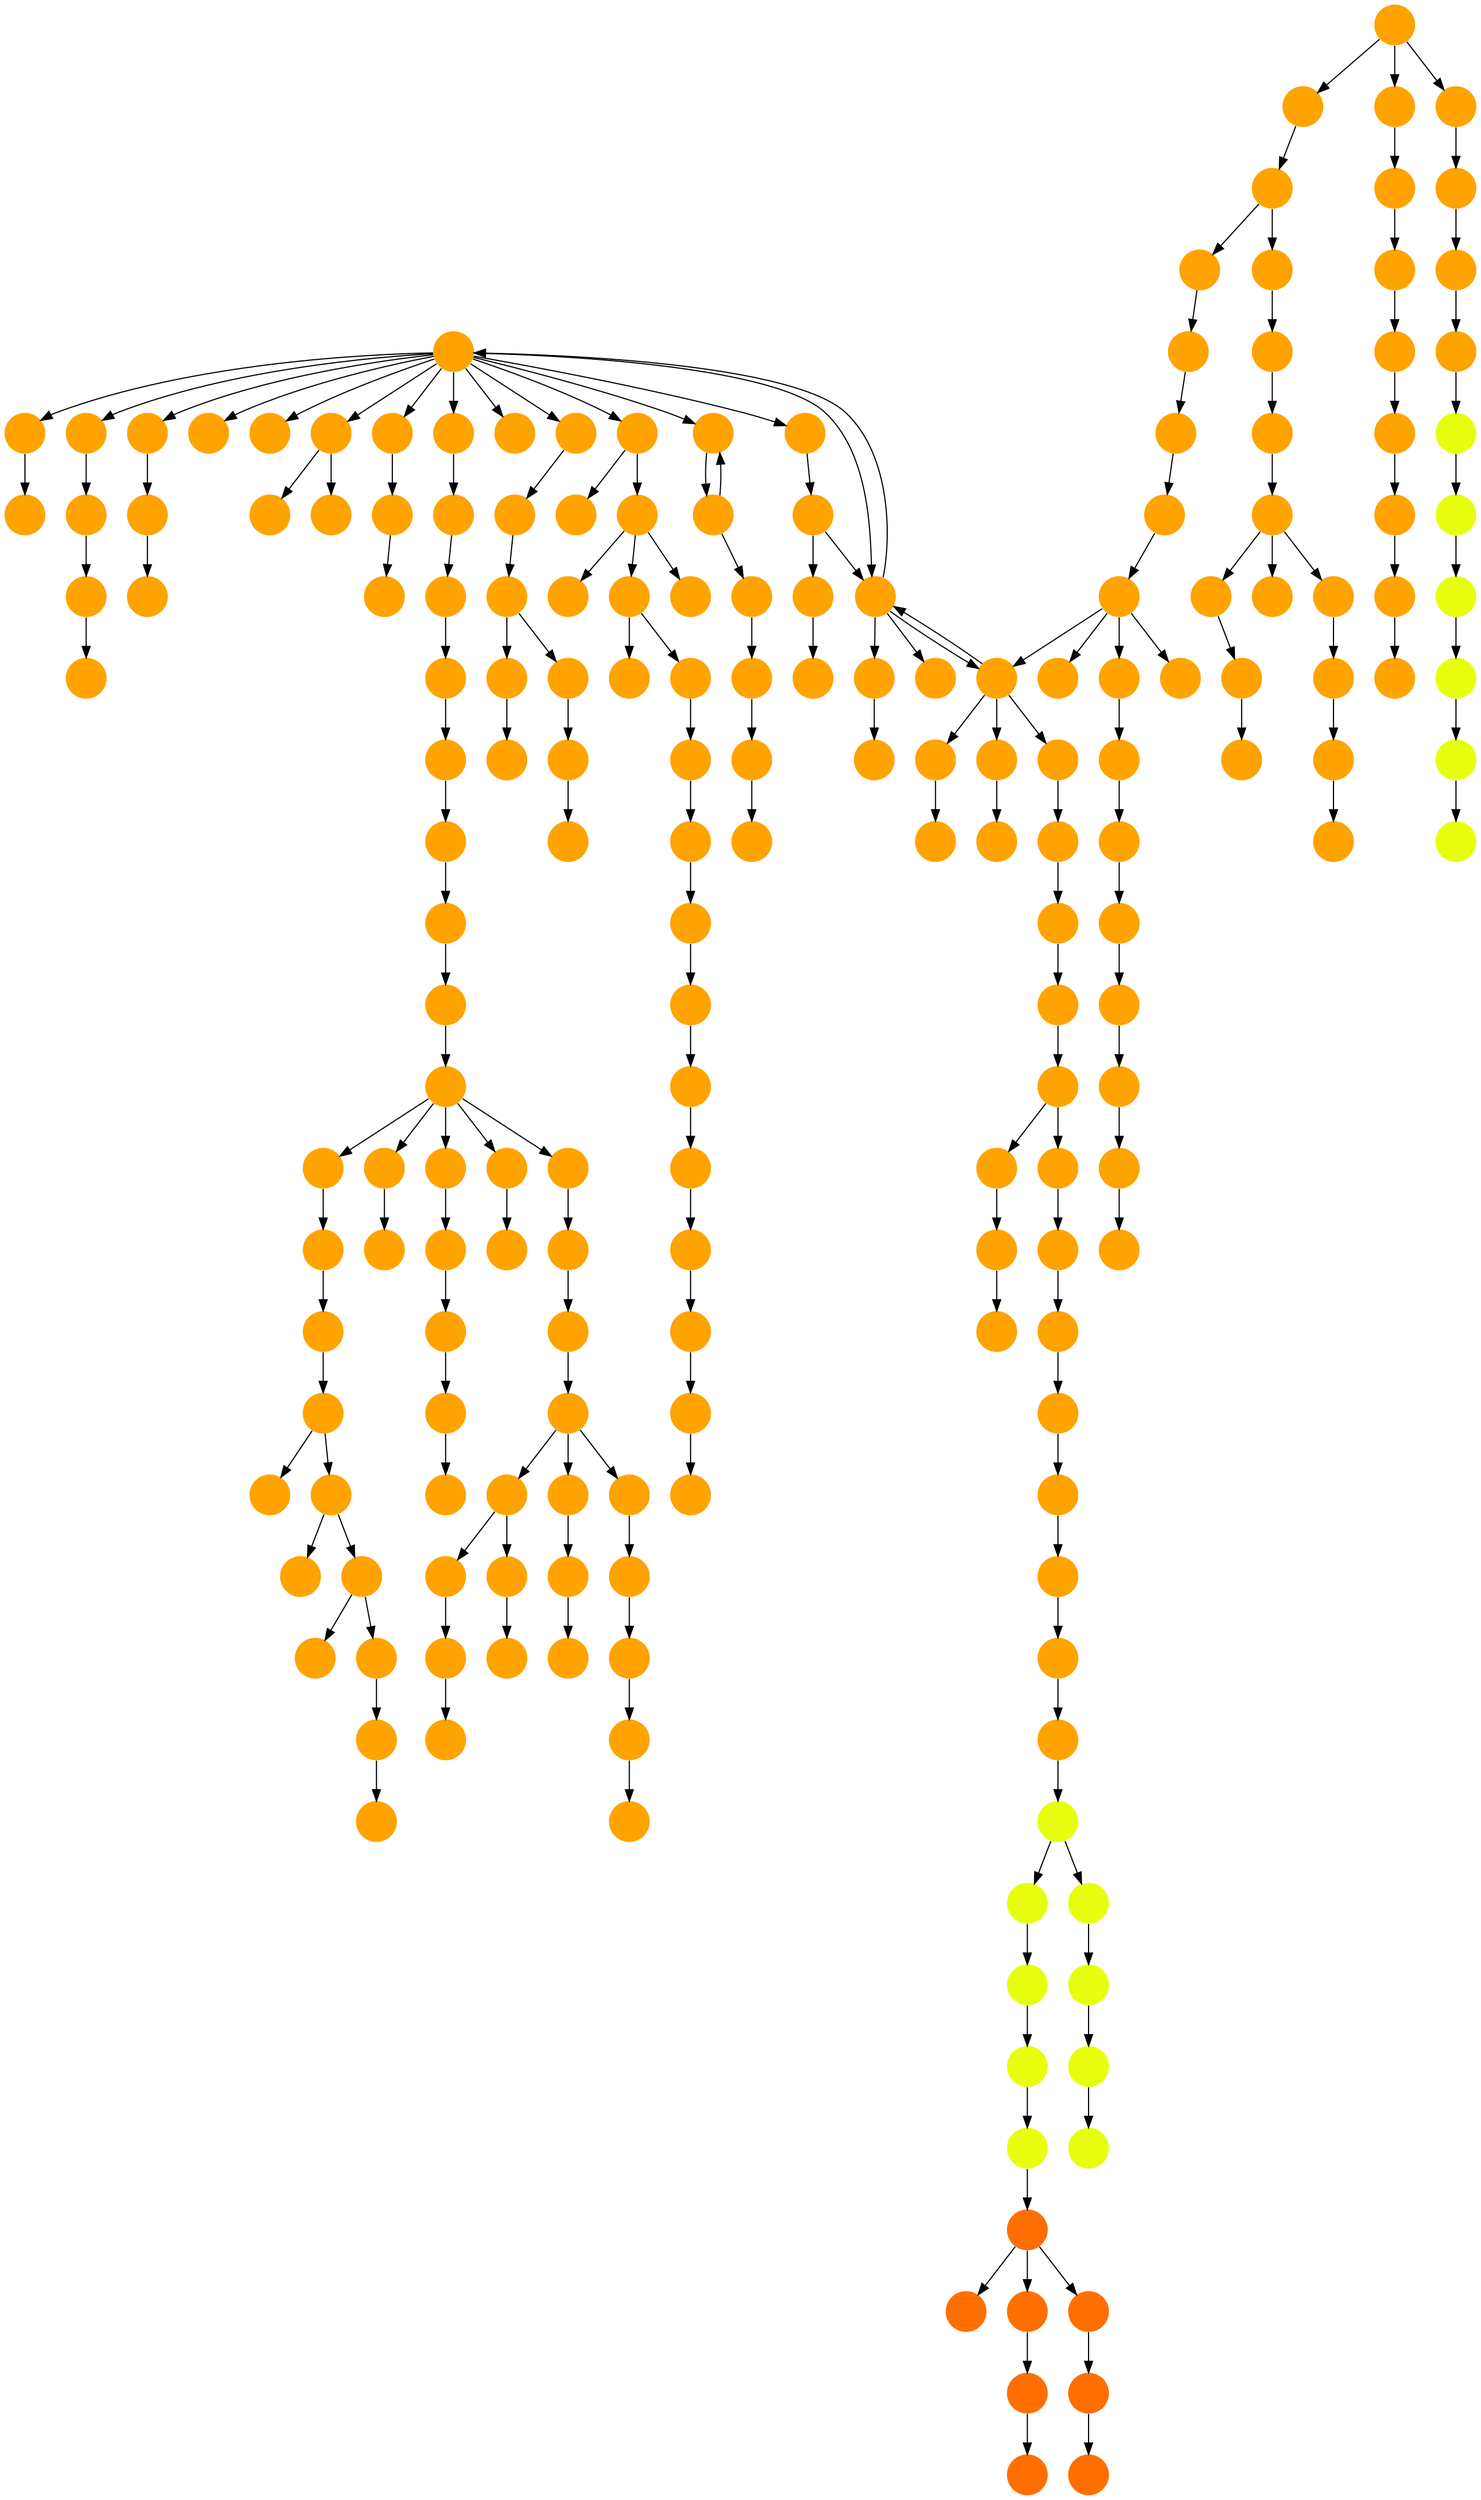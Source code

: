digraph{
0 [tooltip = "R", penwidth = 0, style = filled, fillcolor = "#ffa300", shape = circle, label = ""]
1 [tooltip = "R", penwidth = 0, style = filled, fillcolor = "#ffa300", shape = circle, label = ""]
2 [tooltip = "R", penwidth = 0, style = filled, fillcolor = "#ffa300", shape = circle, label = ""]
3 [tooltip = "R", penwidth = 0, style = filled, fillcolor = "#ffa300", shape = circle, label = ""]
4 [tooltip = "S", penwidth = 0, style = filled, fillcolor = "#ff6f00", shape = circle, label = ""]
5 [tooltip = "R", penwidth = 0, style = filled, fillcolor = "#ffa300", shape = circle, label = ""]
6 [tooltip = "R", penwidth = 0, style = filled, fillcolor = "#ffa300", shape = circle, label = ""]
7 [tooltip = "R", penwidth = 0, style = filled, fillcolor = "#ffa300", shape = circle, label = ""]
8 [tooltip = "R", penwidth = 0, style = filled, fillcolor = "#ffa300", shape = circle, label = ""]
9 [tooltip = "R", penwidth = 0, style = filled, fillcolor = "#ffa300", shape = circle, label = ""]
10 [tooltip = "R", penwidth = 0, style = filled, fillcolor = "#ffa300", shape = circle, label = ""]
11 [tooltip = "R", penwidth = 0, style = filled, fillcolor = "#ffa300", shape = circle, label = ""]
12 [tooltip = "R", penwidth = 0, style = filled, fillcolor = "#ffa300", shape = circle, label = ""]
13 [tooltip = "R", penwidth = 0, style = filled, fillcolor = "#ffa300", shape = circle, label = ""]
14 [tooltip = "R", penwidth = 0, style = filled, fillcolor = "#ffa300", shape = circle, label = ""]
15 [tooltip = "R", penwidth = 0, style = filled, fillcolor = "#ffa300", shape = circle, label = ""]
16 [tooltip = "R", penwidth = 0, style = filled, fillcolor = "#ffa300", shape = circle, label = ""]
17 [tooltip = "R", penwidth = 0, style = filled, fillcolor = "#ffa300", shape = circle, label = ""]
18 [tooltip = "S", penwidth = 0, style = filled, fillcolor = "#ff6f00", shape = circle, label = ""]
19 [tooltip = "R", penwidth = 0, style = filled, fillcolor = "#ffa300", shape = circle, label = ""]
20 [tooltip = "R", penwidth = 0, style = filled, fillcolor = "#ffa300", shape = circle, label = ""]
21 [tooltip = "R", penwidth = 0, style = filled, fillcolor = "#ffa300", shape = circle, label = ""]
22 [tooltip = "R", penwidth = 0, style = filled, fillcolor = "#ffa300", shape = circle, label = ""]
23 [tooltip = "P", penwidth = 0, style = filled, fillcolor = "#e7ff0f", shape = circle, label = ""]
24 [tooltip = "R", penwidth = 0, style = filled, fillcolor = "#ffa300", shape = circle, label = ""]
25 [tooltip = "R", penwidth = 0, style = filled, fillcolor = "#ffa300", shape = circle, label = ""]
26 [tooltip = "S", penwidth = 0, style = filled, fillcolor = "#ff6f00", shape = circle, label = ""]
27 [tooltip = "R", penwidth = 0, style = filled, fillcolor = "#ffa300", shape = circle, label = ""]
28 [tooltip = "R", penwidth = 0, style = filled, fillcolor = "#ffa300", shape = circle, label = ""]
29 [tooltip = "R", penwidth = 0, style = filled, fillcolor = "#ffa300", shape = circle, label = ""]
30 [tooltip = "R", penwidth = 0, style = filled, fillcolor = "#ffa300", shape = circle, label = ""]
31 [tooltip = "S", penwidth = 0, style = filled, fillcolor = "#ff6f00", shape = circle, label = ""]
32 [tooltip = "R", penwidth = 0, style = filled, fillcolor = "#ffa300", shape = circle, label = ""]
33 [tooltip = "P", penwidth = 0, style = filled, fillcolor = "#e7ff0f", shape = circle, label = ""]
34 [tooltip = "R", penwidth = 0, style = filled, fillcolor = "#ffa300", shape = circle, label = ""]
35 [tooltip = "P", penwidth = 0, style = filled, fillcolor = "#e7ff0f", shape = circle, label = ""]
36 [tooltip = "R", penwidth = 0, style = filled, fillcolor = "#ffa300", shape = circle, label = ""]
37 [tooltip = "R", penwidth = 0, style = filled, fillcolor = "#ffa300", shape = circle, label = ""]
38 [tooltip = "R", penwidth = 0, style = filled, fillcolor = "#ffa300", shape = circle, label = ""]
39 [tooltip = "P", penwidth = 0, style = filled, fillcolor = "#e7ff0f", shape = circle, label = ""]
40 [tooltip = "R", penwidth = 0, style = filled, fillcolor = "#ffa300", shape = circle, label = ""]
41 [tooltip = "R", penwidth = 0, style = filled, fillcolor = "#ffa300", shape = circle, label = ""]
42 [tooltip = "R", penwidth = 0, style = filled, fillcolor = "#ffa300", shape = circle, label = ""]
43 [tooltip = "S", penwidth = 0, style = filled, fillcolor = "#ff6f00", shape = circle, label = ""]
44 [tooltip = "R", penwidth = 0, style = filled, fillcolor = "#ffa300", shape = circle, label = ""]
45 [tooltip = "R", penwidth = 0, style = filled, fillcolor = "#ffa300", shape = circle, label = ""]
46 [tooltip = "P", penwidth = 0, style = filled, fillcolor = "#e7ff0f", shape = circle, label = ""]
47 [tooltip = "P", penwidth = 0, style = filled, fillcolor = "#e7ff0f", shape = circle, label = ""]
48 [tooltip = "R", penwidth = 0, style = filled, fillcolor = "#ffa300", shape = circle, label = ""]
49 [tooltip = "S", penwidth = 0, style = filled, fillcolor = "#ff6f00", shape = circle, label = ""]
50 [tooltip = "R", penwidth = 0, style = filled, fillcolor = "#ffa300", shape = circle, label = ""]
51 [tooltip = "R", penwidth = 0, style = filled, fillcolor = "#ffa300", shape = circle, label = ""]
52 [tooltip = "R", penwidth = 0, style = filled, fillcolor = "#ffa300", shape = circle, label = ""]
53 [tooltip = "R", penwidth = 0, style = filled, fillcolor = "#ffa300", shape = circle, label = ""]
54 [tooltip = "R", penwidth = 0, style = filled, fillcolor = "#ffa300", shape = circle, label = ""]
55 [tooltip = "R", penwidth = 0, style = filled, fillcolor = "#ffa300", shape = circle, label = ""]
56 [tooltip = "R", penwidth = 0, style = filled, fillcolor = "#ffa300", shape = circle, label = ""]
57 [tooltip = "R", penwidth = 0, style = filled, fillcolor = "#ffa300", shape = circle, label = ""]
58 [tooltip = "R", penwidth = 0, style = filled, fillcolor = "#ffa300", shape = circle, label = ""]
59 [tooltip = "R", penwidth = 0, style = filled, fillcolor = "#ffa300", shape = circle, label = ""]
60 [tooltip = "R", penwidth = 0, style = filled, fillcolor = "#ffa300", shape = circle, label = ""]
61 [tooltip = "R", penwidth = 0, style = filled, fillcolor = "#ffa300", shape = circle, label = ""]
62 [tooltip = "R", penwidth = 0, style = filled, fillcolor = "#ffa300", shape = circle, label = ""]
63 [tooltip = "R", penwidth = 0, style = filled, fillcolor = "#ffa300", shape = circle, label = ""]
64 [tooltip = "R", penwidth = 0, style = filled, fillcolor = "#ffa300", shape = circle, label = ""]
65 [tooltip = "R", penwidth = 0, style = filled, fillcolor = "#ffa300", shape = circle, label = ""]
66 [tooltip = "R", penwidth = 0, style = filled, fillcolor = "#ffa300", shape = circle, label = ""]
67 [tooltip = "R", penwidth = 0, style = filled, fillcolor = "#ffa300", shape = circle, label = ""]
68 [tooltip = "R", penwidth = 0, style = filled, fillcolor = "#ffa300", shape = circle, label = ""]
69 [tooltip = "P", penwidth = 0, style = filled, fillcolor = "#e7ff0f", shape = circle, label = ""]
70 [tooltip = "R", penwidth = 0, style = filled, fillcolor = "#ffa300", shape = circle, label = ""]
71 [tooltip = "R", penwidth = 0, style = filled, fillcolor = "#ffa300", shape = circle, label = ""]
72 [tooltip = "R", penwidth = 0, style = filled, fillcolor = "#ffa300", shape = circle, label = ""]
73 [tooltip = "R", penwidth = 0, style = filled, fillcolor = "#ffa300", shape = circle, label = ""]
74 [tooltip = "R", penwidth = 0, style = filled, fillcolor = "#ffa300", shape = circle, label = ""]
75 [tooltip = "R", penwidth = 0, style = filled, fillcolor = "#ffa300", shape = circle, label = ""]
76 [tooltip = "R", penwidth = 0, style = filled, fillcolor = "#ffa300", shape = circle, label = ""]
77 [tooltip = "P", penwidth = 0, style = filled, fillcolor = "#e7ff0f", shape = circle, label = ""]
78 [tooltip = "R", penwidth = 0, style = filled, fillcolor = "#ffa300", shape = circle, label = ""]
79 [tooltip = "R", penwidth = 0, style = filled, fillcolor = "#ffa300", shape = circle, label = ""]
80 [tooltip = "R", penwidth = 0, style = filled, fillcolor = "#ffa300", shape = circle, label = ""]
81 [tooltip = "R", penwidth = 0, style = filled, fillcolor = "#ffa300", shape = circle, label = ""]
82 [tooltip = "S", penwidth = 0, style = filled, fillcolor = "#ff6f00", shape = circle, label = ""]
83 [tooltip = "R", penwidth = 0, style = filled, fillcolor = "#ffa300", shape = circle, label = ""]
84 [tooltip = "R", penwidth = 0, style = filled, fillcolor = "#ffa300", shape = circle, label = ""]
85 [tooltip = "P", penwidth = 0, style = filled, fillcolor = "#e7ff0f", shape = circle, label = ""]
86 [tooltip = "R", penwidth = 0, style = filled, fillcolor = "#ffa300", shape = circle, label = ""]
87 [tooltip = "R", penwidth = 0, style = filled, fillcolor = "#ffa300", shape = circle, label = ""]
88 [tooltip = "P", penwidth = 0, style = filled, fillcolor = "#e7ff0f", shape = circle, label = ""]
89 [tooltip = "P", penwidth = 0, style = filled, fillcolor = "#e7ff0f", shape = circle, label = ""]
90 [tooltip = "R", penwidth = 0, style = filled, fillcolor = "#ffa300", shape = circle, label = ""]
91 [tooltip = "R", penwidth = 0, style = filled, fillcolor = "#ffa300", shape = circle, label = ""]
92 [tooltip = "S", penwidth = 0, style = filled, fillcolor = "#ff6f00", shape = circle, label = ""]
93 [tooltip = "R", penwidth = 0, style = filled, fillcolor = "#ffa300", shape = circle, label = ""]
94 [tooltip = "R", penwidth = 0, style = filled, fillcolor = "#ffa300", shape = circle, label = ""]
95 [tooltip = "P", penwidth = 0, style = filled, fillcolor = "#e7ff0f", shape = circle, label = ""]
96 [tooltip = "R", penwidth = 0, style = filled, fillcolor = "#ffa300", shape = circle, label = ""]
97 [tooltip = "R", penwidth = 0, style = filled, fillcolor = "#ffa300", shape = circle, label = ""]
98 [tooltip = "R", penwidth = 0, style = filled, fillcolor = "#ffa300", shape = circle, label = ""]
99 [tooltip = "R", penwidth = 0, style = filled, fillcolor = "#ffa300", shape = circle, label = ""]
100 [tooltip = "R", penwidth = 0, style = filled, fillcolor = "#ffa300", shape = circle, label = ""]
101 [tooltip = "R", penwidth = 0, style = filled, fillcolor = "#ffa300", shape = circle, label = ""]
102 [tooltip = "R", penwidth = 0, style = filled, fillcolor = "#ffa300", shape = circle, label = ""]
103 [tooltip = "R", penwidth = 0, style = filled, fillcolor = "#ffa300", shape = circle, label = ""]
104 [tooltip = "R", penwidth = 0, style = filled, fillcolor = "#ffa300", shape = circle, label = ""]
105 [tooltip = "R", penwidth = 0, style = filled, fillcolor = "#ffa300", shape = circle, label = ""]
106 [tooltip = "R", penwidth = 0, style = filled, fillcolor = "#ffa300", shape = circle, label = ""]
107 [tooltip = "R", penwidth = 0, style = filled, fillcolor = "#ffa300", shape = circle, label = ""]
108 [tooltip = "R", penwidth = 0, style = filled, fillcolor = "#ffa300", shape = circle, label = ""]
109 [tooltip = "R", penwidth = 0, style = filled, fillcolor = "#ffa300", shape = circle, label = ""]
110 [tooltip = "R", penwidth = 0, style = filled, fillcolor = "#ffa300", shape = circle, label = ""]
111 [tooltip = "R", penwidth = 0, style = filled, fillcolor = "#ffa300", shape = circle, label = ""]
112 [tooltip = "R", penwidth = 0, style = filled, fillcolor = "#ffa300", shape = circle, label = ""]
113 [tooltip = "R", penwidth = 0, style = filled, fillcolor = "#ffa300", shape = circle, label = ""]
114 [tooltip = "R", penwidth = 0, style = filled, fillcolor = "#ffa300", shape = circle, label = ""]
115 [tooltip = "R", penwidth = 0, style = filled, fillcolor = "#ffa300", shape = circle, label = ""]
116 [tooltip = "R", penwidth = 0, style = filled, fillcolor = "#ffa300", shape = circle, label = ""]
117 [tooltip = "R", penwidth = 0, style = filled, fillcolor = "#ffa300", shape = circle, label = ""]
118 [tooltip = "R", penwidth = 0, style = filled, fillcolor = "#ffa300", shape = circle, label = ""]
119 [tooltip = "R", penwidth = 0, style = filled, fillcolor = "#ffa300", shape = circle, label = ""]
120 [tooltip = "R", penwidth = 0, style = filled, fillcolor = "#ffa300", shape = circle, label = ""]
121 [tooltip = "R", penwidth = 0, style = filled, fillcolor = "#ffa300", shape = circle, label = ""]
122 [tooltip = "R", penwidth = 0, style = filled, fillcolor = "#ffa300", shape = circle, label = ""]
123 [tooltip = "R", penwidth = 0, style = filled, fillcolor = "#ffa300", shape = circle, label = ""]
124 [tooltip = "R", penwidth = 0, style = filled, fillcolor = "#ffa300", shape = circle, label = ""]
125 [tooltip = "R", penwidth = 0, style = filled, fillcolor = "#ffa300", shape = circle, label = ""]
126 [tooltip = "R", penwidth = 0, style = filled, fillcolor = "#ffa300", shape = circle, label = ""]
127 [tooltip = "R", penwidth = 0, style = filled, fillcolor = "#ffa300", shape = circle, label = ""]
128 [tooltip = "R", penwidth = 0, style = filled, fillcolor = "#ffa300", shape = circle, label = ""]
129 [tooltip = "R", penwidth = 0, style = filled, fillcolor = "#ffa300", shape = circle, label = ""]
130 [tooltip = "R", penwidth = 0, style = filled, fillcolor = "#ffa300", shape = circle, label = ""]
131 [tooltip = "R", penwidth = 0, style = filled, fillcolor = "#ffa300", shape = circle, label = ""]
132 [tooltip = "R", penwidth = 0, style = filled, fillcolor = "#ffa300", shape = circle, label = ""]
133 [tooltip = "P", penwidth = 0, style = filled, fillcolor = "#e7ff0f", shape = circle, label = ""]
134 [tooltip = "R", penwidth = 0, style = filled, fillcolor = "#ffa300", shape = circle, label = ""]
135 [tooltip = "R", penwidth = 0, style = filled, fillcolor = "#ffa300", shape = circle, label = ""]
136 [tooltip = "R", penwidth = 0, style = filled, fillcolor = "#ffa300", shape = circle, label = ""]
137 [tooltip = "P", penwidth = 0, style = filled, fillcolor = "#e7ff0f", shape = circle, label = ""]
138 [tooltip = "R", penwidth = 0, style = filled, fillcolor = "#ffa300", shape = circle, label = ""]
139 [tooltip = "P", penwidth = 0, style = filled, fillcolor = "#e7ff0f", shape = circle, label = ""]
140 [tooltip = "R", penwidth = 0, style = filled, fillcolor = "#ffa300", shape = circle, label = ""]
141 [tooltip = "R", penwidth = 0, style = filled, fillcolor = "#ffa300", shape = circle, label = ""]
142 [tooltip = "R", penwidth = 0, style = filled, fillcolor = "#ffa300", shape = circle, label = ""]
143 [tooltip = "R", penwidth = 0, style = filled, fillcolor = "#ffa300", shape = circle, label = ""]
144 [tooltip = "R", penwidth = 0, style = filled, fillcolor = "#ffa300", shape = circle, label = ""]
145 [tooltip = "R", penwidth = 0, style = filled, fillcolor = "#ffa300", shape = circle, label = ""]
146 [tooltip = "R", penwidth = 0, style = filled, fillcolor = "#ffa300", shape = circle, label = ""]
147 [tooltip = "R", penwidth = 0, style = filled, fillcolor = "#ffa300", shape = circle, label = ""]
148 [tooltip = "R", penwidth = 0, style = filled, fillcolor = "#ffa300", shape = circle, label = ""]
149 [tooltip = "R", penwidth = 0, style = filled, fillcolor = "#ffa300", shape = circle, label = ""]
150 [tooltip = "R", penwidth = 0, style = filled, fillcolor = "#ffa300", shape = circle, label = ""]
151 [tooltip = "R", penwidth = 0, style = filled, fillcolor = "#ffa300", shape = circle, label = ""]
152 [tooltip = "R", penwidth = 0, style = filled, fillcolor = "#ffa300", shape = circle, label = ""]
153 [tooltip = "R", penwidth = 0, style = filled, fillcolor = "#ffa300", shape = circle, label = ""]
154 [tooltip = "R", penwidth = 0, style = filled, fillcolor = "#ffa300", shape = circle, label = ""]
155 [tooltip = "R", penwidth = 0, style = filled, fillcolor = "#ffa300", shape = circle, label = ""]
156 [tooltip = "R", penwidth = 0, style = filled, fillcolor = "#ffa300", shape = circle, label = ""]
157 [tooltip = "R", penwidth = 0, style = filled, fillcolor = "#ffa300", shape = circle, label = ""]
158 [tooltip = "R", penwidth = 0, style = filled, fillcolor = "#ffa300", shape = circle, label = ""]
159 [tooltip = "R", penwidth = 0, style = filled, fillcolor = "#ffa300", shape = circle, label = ""]
160 [tooltip = "R", penwidth = 0, style = filled, fillcolor = "#ffa300", shape = circle, label = ""]
161 [tooltip = "R", penwidth = 0, style = filled, fillcolor = "#ffa300", shape = circle, label = ""]
162 [tooltip = "R", penwidth = 0, style = filled, fillcolor = "#ffa300", shape = circle, label = ""]
163 [tooltip = "R", penwidth = 0, style = filled, fillcolor = "#ffa300", shape = circle, label = ""]
164 [tooltip = "R", penwidth = 0, style = filled, fillcolor = "#ffa300", shape = circle, label = ""]
165 [tooltip = "R", penwidth = 0, style = filled, fillcolor = "#ffa300", shape = circle, label = ""]
166 [tooltip = "R", penwidth = 0, style = filled, fillcolor = "#ffa300", shape = circle, label = ""]
167 [tooltip = "R", penwidth = 0, style = filled, fillcolor = "#ffa300", shape = circle, label = ""]
168 [tooltip = "R", penwidth = 0, style = filled, fillcolor = "#ffa300", shape = circle, label = ""]
169 [tooltip = "R", penwidth = 0, style = filled, fillcolor = "#ffa300", shape = circle, label = ""]
170 [tooltip = "R", penwidth = 0, style = filled, fillcolor = "#ffa300", shape = circle, label = ""]
171 [tooltip = "R", penwidth = 0, style = filled, fillcolor = "#ffa300", shape = circle, label = ""]
172 [tooltip = "R", penwidth = 0, style = filled, fillcolor = "#ffa300", shape = circle, label = ""]
173 [tooltip = "R", penwidth = 0, style = filled, fillcolor = "#ffa300", shape = circle, label = ""]
174 [tooltip = "R", penwidth = 0, style = filled, fillcolor = "#ffa300", shape = circle, label = ""]
175 [tooltip = "R", penwidth = 0, style = filled, fillcolor = "#ffa300", shape = circle, label = ""]
176 [tooltip = "R", penwidth = 0, style = filled, fillcolor = "#ffa300", shape = circle, label = ""]
177 [tooltip = "R", penwidth = 0, style = filled, fillcolor = "#ffa300", shape = circle, label = ""]
178 [tooltip = "R", penwidth = 0, style = filled, fillcolor = "#ffa300", shape = circle, label = ""]
179 [tooltip = "R", penwidth = 0, style = filled, fillcolor = "#ffa300", shape = circle, label = ""]
180 [tooltip = "R", penwidth = 0, style = filled, fillcolor = "#ffa300", shape = circle, label = ""]
181 [tooltip = "R", penwidth = 0, style = filled, fillcolor = "#ffa300", shape = circle, label = ""]
182 [tooltip = "R", penwidth = 0, style = filled, fillcolor = "#ffa300", shape = circle, label = ""]
183 [tooltip = "R", penwidth = 0, style = filled, fillcolor = "#ffa300", shape = circle, label = ""]
184 [tooltip = "R", penwidth = 0, style = filled, fillcolor = "#ffa300", shape = circle, label = ""]
185 [tooltip = "R", penwidth = 0, style = filled, fillcolor = "#ffa300", shape = circle, label = ""]
186 [tooltip = "R", penwidth = 0, style = filled, fillcolor = "#ffa300", shape = circle, label = ""]
187 [tooltip = "R", penwidth = 0, style = filled, fillcolor = "#ffa300", shape = circle, label = ""]
188 [tooltip = "R", penwidth = 0, style = filled, fillcolor = "#ffa300", shape = circle, label = ""]
189 [tooltip = "R", penwidth = 0, style = filled, fillcolor = "#ffa300", shape = circle, label = ""]
190 [tooltip = "R", penwidth = 0, style = filled, fillcolor = "#ffa300", shape = circle, label = ""]
191 [tooltip = "R", penwidth = 0, style = filled, fillcolor = "#ffa300", shape = circle, label = ""]
192 [tooltip = "R", penwidth = 0, style = filled, fillcolor = "#ffa300", shape = circle, label = ""]
108 -> 107
124 -> 9
165 -> 171
155 -> 174
190 -> 189
25 -> 185
105 -> 170
2 -> 22
106 -> 192
0 -> 131
1 -> 11
183 -> 146
155 -> 183
9 -> 0
122 -> 123
38 -> 40
6 -> 10
87 -> 66
24 -> 89
6 -> 98
33 -> 39
136 -> 144
146 -> 148
99 -> 78
85 -> 69
13 -> 86
29 -> 6
11 -> 42
52 -> 12
55 -> 17
79 -> 20
71 -> 91
118 -> 58
67 -> 52
33 -> 133
9 -> 16
72 -> 50
161 -> 156
8 -> 38
142 -> 130
62 -> 24
17 -> 132
0 -> 1
30 -> 97
91 -> 117
6 -> 60
37 -> 44
54 -> 90
0 -> 176
17 -> 57
14 -> 21
153 -> 152
73 -> 76
130 -> 29
81 -> 119
126 -> 125
109 -> 113
21 -> 68
107 -> 79
159 -> 158
167 -> 169
56 -> 105
70 -> 41
50 -> 108
18 -> 31
74 -> 64
157 -> 155
78 -> 87
101 -> 72
32 -> 74
49 -> 82
0 -> 186
23 -> 49
64 -> 59
184 -> 164
88 -> 46
0 -> 5
97 -> 7
155 -> 159
129 -> 128
10 -> 182
0 -> 129
179 -> 191
140 -> 143
117 -> 111
111 -> 34
94 -> 188
55 -> 115
35 -> 85
55 -> 67
40 -> 83
180 -> 166
182 -> 157
1 -> 135
49 -> 4
113 -> 121
163 -> 162
159 -> 178
133 -> 137
109 -> 3
41 -> 54
178 -> 177
174 -> 175
45 -> 93
151 -> 154
90 -> 13
83 -> 53
0 -> 65
110 -> 187
158 -> 161
49 -> 92
22 -> 27
144 -> 62
151 -> 150
167 -> 160
96 -> 102
137 -> 139
45 -> 136
61 -> 99
169 -> 168
12 -> 71
86 -> 30
132 -> 138
175 -> 173
0 -> 25
60 -> 184
6 -> 106
80 -> 61
69 -> 88
66 -> 55
148 -> 147
120 -> 118
95 -> 23
68 -> 84
171 -> 172
57 -> 73
124 -> 126
8 -> 36
45 -> 80
39 -> 47
3 -> 109
160 -> 153
102 -> 28
8 -> 96
47 -> 95
0 -> 75
65 -> 180
0 -> 103
0 -> 9
5 -> 124
89 -> 35
55 -> 19
186 -> 181
143 -> 141
92 -> 43
11 -> 2
121 -> 112
6 -> 94
128 -> 127
110 -> 116
9 -> 37
0 -> 3
163 -> 165
98 -> 179
32 -> 14
48 -> 100
43 -> 26
123 -> 48
11 -> 104
9 -> 17
131 -> 134
82 -> 18
100 -> 33
17 -> 81
150 -> 149
84 -> 122
0 -> 51
147 -> 145
51 -> 56
58 -> 8
164 -> 151
27 -> 70
134 -> 140
191 -> 190
93 -> 101
150 -> 163
17 -> 9
141 -> 142
76 -> 63
61 -> 120
0 -> 110
2 -> 15
181 -> 167
63 -> 32
112 -> 114
139 -> 77
}